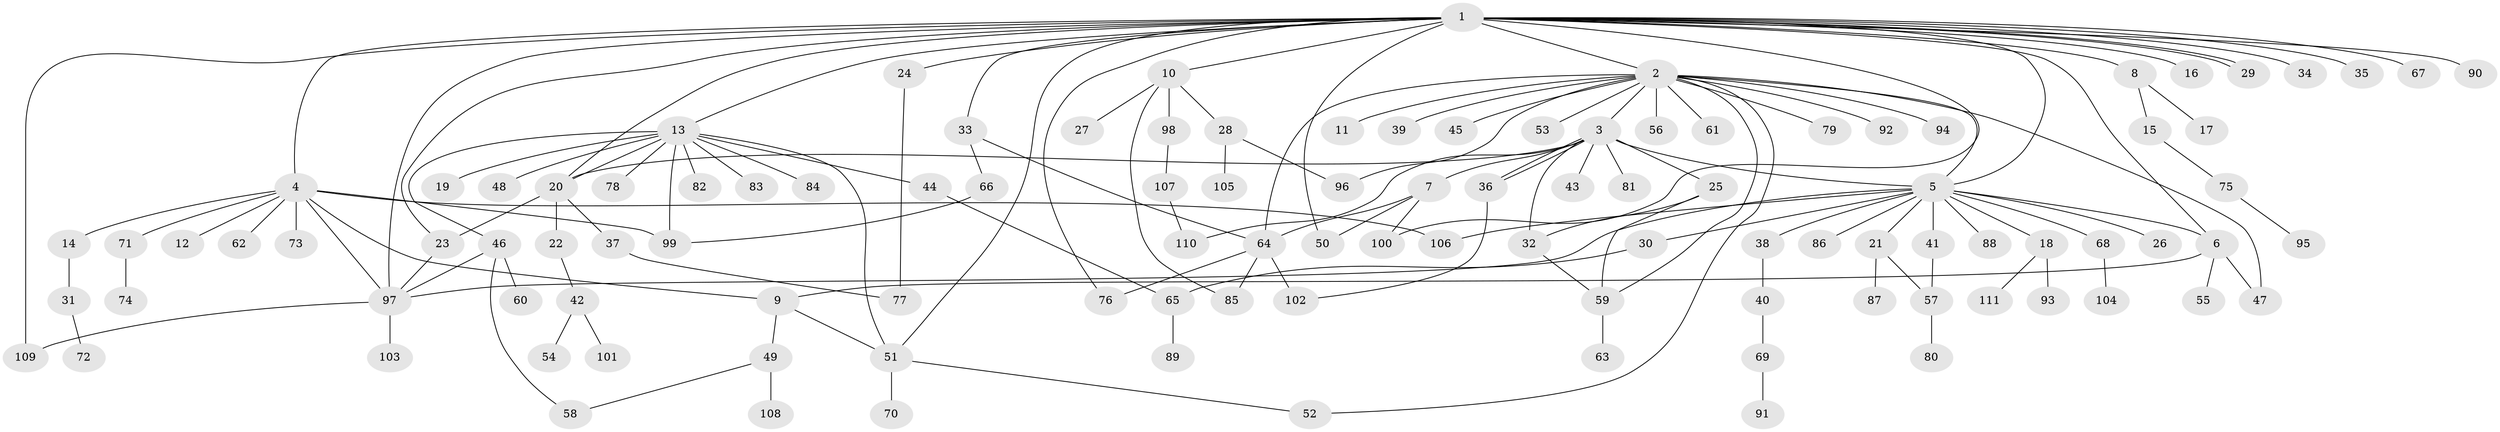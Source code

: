 // coarse degree distribution, {1: 0.7954545454545454, 2: 0.13636363636363635, 13: 0.022727272727272728, 27: 0.022727272727272728, 7: 0.022727272727272728}
// Generated by graph-tools (version 1.1) at 2025/50/03/04/25 21:50:59]
// undirected, 111 vertices, 147 edges
graph export_dot {
graph [start="1"]
  node [color=gray90,style=filled];
  1;
  2;
  3;
  4;
  5;
  6;
  7;
  8;
  9;
  10;
  11;
  12;
  13;
  14;
  15;
  16;
  17;
  18;
  19;
  20;
  21;
  22;
  23;
  24;
  25;
  26;
  27;
  28;
  29;
  30;
  31;
  32;
  33;
  34;
  35;
  36;
  37;
  38;
  39;
  40;
  41;
  42;
  43;
  44;
  45;
  46;
  47;
  48;
  49;
  50;
  51;
  52;
  53;
  54;
  55;
  56;
  57;
  58;
  59;
  60;
  61;
  62;
  63;
  64;
  65;
  66;
  67;
  68;
  69;
  70;
  71;
  72;
  73;
  74;
  75;
  76;
  77;
  78;
  79;
  80;
  81;
  82;
  83;
  84;
  85;
  86;
  87;
  88;
  89;
  90;
  91;
  92;
  93;
  94;
  95;
  96;
  97;
  98;
  99;
  100;
  101;
  102;
  103;
  104;
  105;
  106;
  107;
  108;
  109;
  110;
  111;
  1 -- 2;
  1 -- 4;
  1 -- 5;
  1 -- 6;
  1 -- 8;
  1 -- 10;
  1 -- 13;
  1 -- 16;
  1 -- 20;
  1 -- 23;
  1 -- 24;
  1 -- 29;
  1 -- 29;
  1 -- 33;
  1 -- 34;
  1 -- 35;
  1 -- 50;
  1 -- 51;
  1 -- 67;
  1 -- 76;
  1 -- 90;
  1 -- 97;
  1 -- 100;
  1 -- 109;
  2 -- 3;
  2 -- 5;
  2 -- 11;
  2 -- 39;
  2 -- 45;
  2 -- 47;
  2 -- 52;
  2 -- 53;
  2 -- 56;
  2 -- 59;
  2 -- 61;
  2 -- 64;
  2 -- 79;
  2 -- 92;
  2 -- 94;
  2 -- 96;
  3 -- 5;
  3 -- 7;
  3 -- 20;
  3 -- 25;
  3 -- 32;
  3 -- 36;
  3 -- 36;
  3 -- 43;
  3 -- 81;
  3 -- 110;
  4 -- 9;
  4 -- 12;
  4 -- 14;
  4 -- 62;
  4 -- 71;
  4 -- 73;
  4 -- 97;
  4 -- 99;
  4 -- 106;
  5 -- 6;
  5 -- 18;
  5 -- 21;
  5 -- 26;
  5 -- 30;
  5 -- 38;
  5 -- 41;
  5 -- 68;
  5 -- 86;
  5 -- 88;
  5 -- 97;
  5 -- 106;
  6 -- 9;
  6 -- 47;
  6 -- 55;
  7 -- 50;
  7 -- 64;
  7 -- 100;
  8 -- 15;
  8 -- 17;
  9 -- 49;
  9 -- 51;
  10 -- 27;
  10 -- 28;
  10 -- 85;
  10 -- 98;
  13 -- 19;
  13 -- 20;
  13 -- 44;
  13 -- 46;
  13 -- 48;
  13 -- 51;
  13 -- 78;
  13 -- 82;
  13 -- 83;
  13 -- 84;
  13 -- 99;
  14 -- 31;
  15 -- 75;
  18 -- 93;
  18 -- 111;
  20 -- 22;
  20 -- 23;
  20 -- 37;
  21 -- 57;
  21 -- 87;
  22 -- 42;
  23 -- 97;
  24 -- 77;
  25 -- 32;
  25 -- 59;
  28 -- 96;
  28 -- 105;
  30 -- 65;
  31 -- 72;
  32 -- 59;
  33 -- 64;
  33 -- 66;
  36 -- 102;
  37 -- 77;
  38 -- 40;
  40 -- 69;
  41 -- 57;
  42 -- 54;
  42 -- 101;
  44 -- 65;
  46 -- 58;
  46 -- 60;
  46 -- 97;
  49 -- 58;
  49 -- 108;
  51 -- 52;
  51 -- 70;
  57 -- 80;
  59 -- 63;
  64 -- 76;
  64 -- 85;
  64 -- 102;
  65 -- 89;
  66 -- 99;
  68 -- 104;
  69 -- 91;
  71 -- 74;
  75 -- 95;
  97 -- 103;
  97 -- 109;
  98 -- 107;
  107 -- 110;
}
